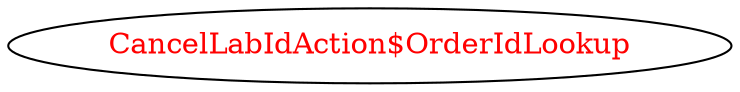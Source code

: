 digraph dependencyGraph {
 concentrate=true;
 ranksep="2.0";
 rankdir="LR"; 
 splines="ortho";
"CancelLabIdAction$OrderIdLookup" [fontcolor="red"];
}